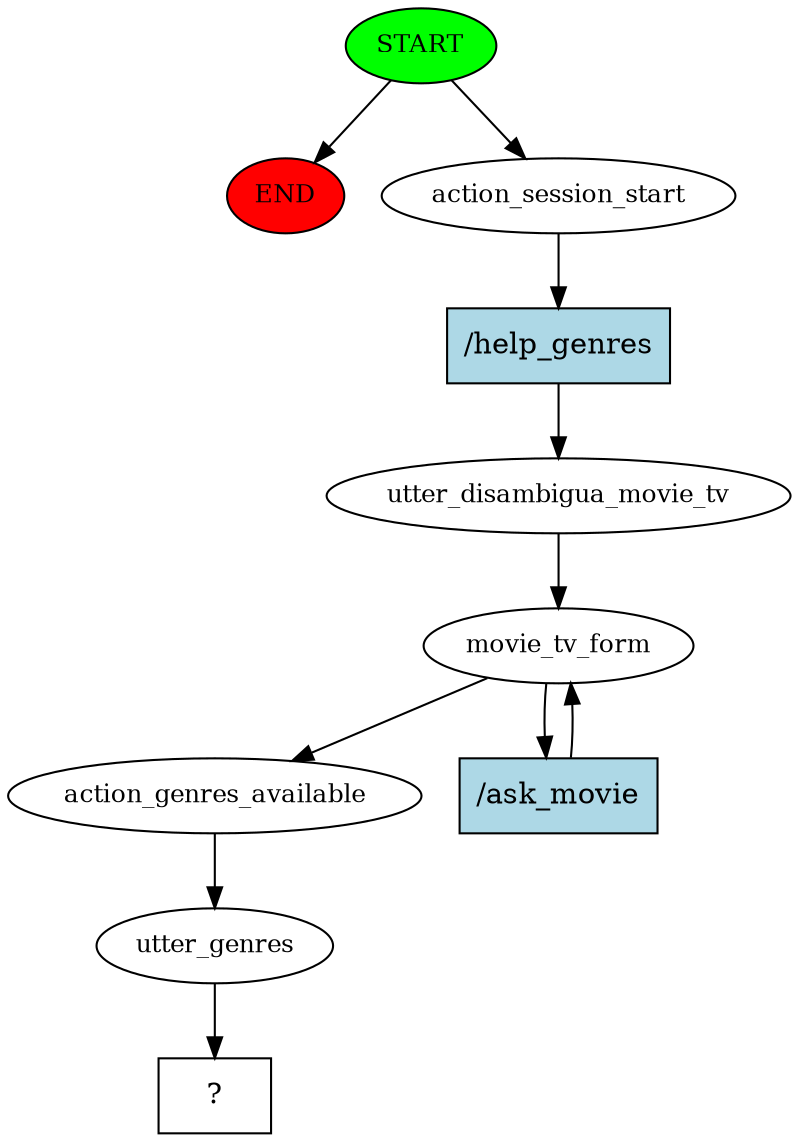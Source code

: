 digraph  {
0 [class="start active", fillcolor=green, fontsize=12, label=START, style=filled];
"-1" [class=end, fillcolor=red, fontsize=12, label=END, style=filled];
1 [class=active, fontsize=12, label=action_session_start];
2 [class=active, fontsize=12, label=utter_disambigua_movie_tv];
3 [class=active, fontsize=12, label=movie_tv_form];
5 [class=active, fontsize=12, label=action_genres_available];
6 [class=active, fontsize=12, label=utter_genres];
7 [class="intent dashed active", label="  ?  ", shape=rect];
8 [class="intent active", fillcolor=lightblue, label="/help_genres", shape=rect, style=filled];
9 [class="intent active", fillcolor=lightblue, label="/ask_movie", shape=rect, style=filled];
0 -> "-1"  [class="", key=NONE, label=""];
0 -> 1  [class=active, key=NONE, label=""];
1 -> 8  [class=active, key=0];
2 -> 3  [class=active, key=NONE, label=""];
3 -> 5  [class=active, key=NONE, label=""];
3 -> 9  [class=active, key=0];
5 -> 6  [class=active, key=NONE, label=""];
6 -> 7  [class=active, key=NONE, label=""];
8 -> 2  [class=active, key=0];
9 -> 3  [class=active, key=0];
}
